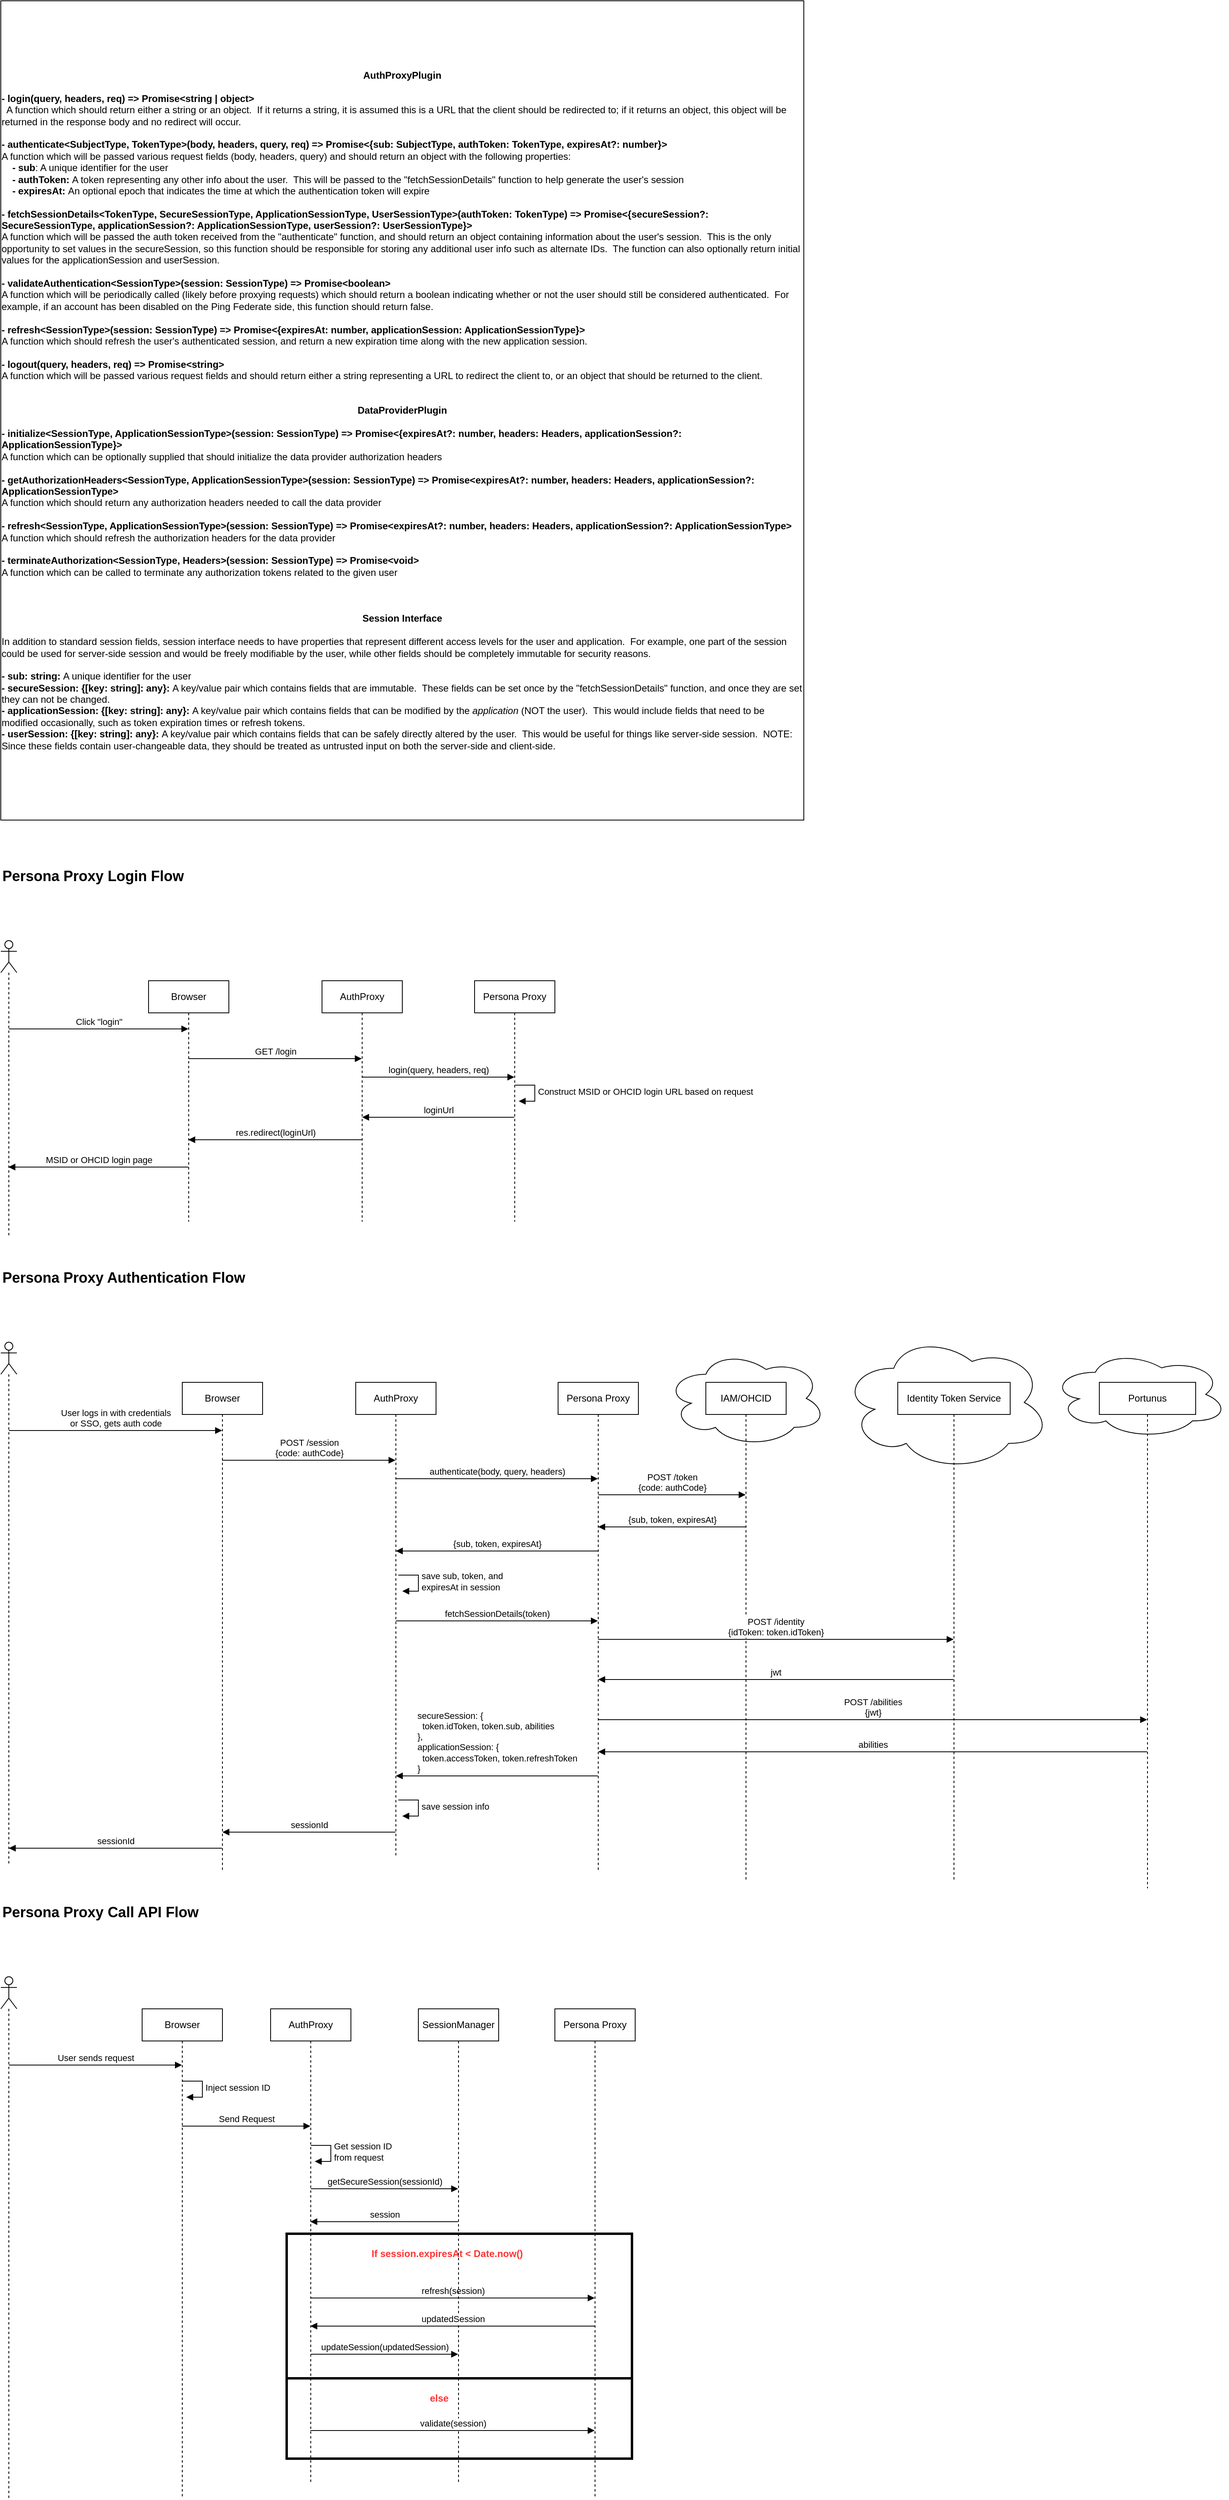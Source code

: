<mxfile version="14.4.4" type="github">
  <diagram name="Page-1" id="9f46799a-70d6-7492-0946-bef42562c5a5">
    <mxGraphModel dx="2254" dy="3366" grid="1" gridSize="10" guides="1" tooltips="1" connect="1" arrows="1" fold="1" page="1" pageScale="1" pageWidth="1100" pageHeight="850" background="#ffffff" math="0" shadow="0">
      <root>
        <mxCell id="0" />
        <mxCell id="1" parent="0" />
        <mxCell id="U6y2hWdJB_3HYAMK6PYz-104" value="" style="rounded=0;whiteSpace=wrap;html=1;align=center;strokeWidth=3;" vertex="1" parent="1">
          <mxGeometry x="140" y="1260" width="430" height="100" as="geometry" />
        </mxCell>
        <mxCell id="U6y2hWdJB_3HYAMK6PYz-101" value="" style="rounded=0;whiteSpace=wrap;html=1;align=center;strokeWidth=3;" vertex="1" parent="1">
          <mxGeometry x="140" y="1080" width="430" height="180" as="geometry" />
        </mxCell>
        <mxCell id="U6y2hWdJB_3HYAMK6PYz-72" value="" style="ellipse;shape=cloud;whiteSpace=wrap;html=1;align=center;" vertex="1" parent="1">
          <mxGeometry x="1092" y="-20" width="220" height="110" as="geometry" />
        </mxCell>
        <mxCell id="U6y2hWdJB_3HYAMK6PYz-67" value="" style="ellipse;shape=cloud;whiteSpace=wrap;html=1;align=center;" vertex="1" parent="1">
          <mxGeometry x="831" y="-40" width="260" height="170" as="geometry" />
        </mxCell>
        <mxCell id="U6y2hWdJB_3HYAMK6PYz-58" value="" style="ellipse;shape=cloud;whiteSpace=wrap;html=1;align=center;" vertex="1" parent="1">
          <mxGeometry x="612" y="-20" width="200" height="120" as="geometry" />
        </mxCell>
        <mxCell id="w1PzRN34txhDw9UbGB5l-34" value="&lt;b&gt;AuthProxyPlugin&lt;/b&gt;&lt;br&gt;&lt;br&gt;&lt;div style=&quot;text-align: left&quot;&gt;&lt;b&gt;- login(query, headers, req) =&amp;gt; Promise&amp;lt;string | object&amp;gt;&lt;/b&gt;&lt;/div&gt;&lt;div style=&quot;text-align: left&quot;&gt;&amp;nbsp; A function which should return either a string or an object.&amp;nbsp; If it returns a string, it is assumed this is a URL that the client should be redirected to; if it returns an object, this object will be returned in the response body and no redirect will occur.&lt;/div&gt;&lt;div style=&quot;text-align: left&quot;&gt;&lt;br&gt;&lt;/div&gt;&lt;div style=&quot;text-align: left&quot;&gt;&lt;b&gt;- authenticate&amp;lt;SubjectType, TokenType&amp;gt;(body, headers, query, req) =&amp;gt; Promise&amp;lt;{sub: SubjectType, authToken: TokenType, expiresAt?: number}&amp;gt;&lt;/b&gt;&lt;/div&gt;&lt;div style=&quot;text-align: left&quot;&gt;A function which will be passed various request fields (body, headers, query) and should return an object with the following properties:&lt;/div&gt;&lt;div style=&quot;text-align: left&quot;&gt;&amp;nbsp; &amp;nbsp; &lt;b&gt;- sub&lt;/b&gt;: A unique identifier for the user&lt;/div&gt;&lt;div style=&quot;text-align: left&quot;&gt;&amp;nbsp; &amp;nbsp; &lt;b&gt;- authToken:&lt;/b&gt;&amp;nbsp;A token representing any other info about the user.&amp;nbsp; This will be passed to the &quot;fetchSessionDetails&quot; function to help generate the user&#39;s session&lt;/div&gt;&lt;div style=&quot;text-align: left&quot;&gt;&amp;nbsp; &amp;nbsp; &lt;b&gt;- expiresAt:&lt;/b&gt;&amp;nbsp;An optional epoch that indicates the time at which the authentication token will expire&lt;/div&gt;&lt;div style=&quot;text-align: left&quot;&gt;&lt;br&gt;&lt;/div&gt;&lt;div style=&quot;text-align: left&quot;&gt;&lt;b&gt;- fetchSessionDetails&amp;lt;TokenType, SecureSessionType, ApplicationSessionType, UserSessionType&amp;gt;(authToken: TokenType) =&amp;gt; Promise&amp;lt;{secureSession?: SecureSessionType, applicationSession?: ApplicationSessionType, userSession?: UserSessionType}&amp;gt;&lt;/b&gt;&lt;/div&gt;&lt;div style=&quot;text-align: left&quot;&gt;A function which will be passed the auth token received from the &quot;authenticate&quot; function, and should return an object containing information about the user&#39;s session.&amp;nbsp; This is the only opportunity to set values in the secureSession, so this function should be responsible for storing any additional user info such as alternate IDs.&amp;nbsp; The function can also optionally return initial values for the applicationSession and userSession.&lt;/div&gt;&lt;div style=&quot;text-align: left&quot;&gt;&lt;b&gt;&lt;br&gt;&lt;/b&gt;&lt;/div&gt;&lt;div style=&quot;text-align: left&quot;&gt;&lt;b&gt;- validateAuthentication&amp;lt;SessionType&amp;gt;(session: SessionType) =&amp;gt; Promise&amp;lt;boolean&amp;gt;&lt;/b&gt;&lt;/div&gt;&lt;div style=&quot;text-align: left&quot;&gt;A function which will be periodically called (likely before proxying requests) which should return a boolean indicating whether or not the user should still be considered authenticated.&amp;nbsp; For example, if an account has been disabled on the Ping Federate side, this function should return false.&lt;/div&gt;&lt;div style=&quot;text-align: left&quot;&gt;&lt;br&gt;&lt;/div&gt;&lt;div style=&quot;text-align: left&quot;&gt;&lt;b&gt;- refresh&amp;lt;SessionType&amp;gt;(session: SessionType) =&amp;gt; Promise&amp;lt;{expiresAt: number, applicationSession: ApplicationSessionType}&amp;gt;&lt;/b&gt;&lt;/div&gt;&lt;div style=&quot;text-align: left&quot;&gt;A function which should refresh the user&#39;s authenticated session, and return a new expiration time along with the new application session.&lt;/div&gt;&lt;div style=&quot;text-align: left&quot;&gt;&lt;b&gt;&lt;br&gt;&lt;/b&gt;&lt;/div&gt;&lt;div style=&quot;text-align: left&quot;&gt;&lt;b&gt;- logout(query, headers, req) =&amp;gt; Promise&amp;lt;string&amp;gt;&amp;nbsp;&lt;/b&gt;&lt;/div&gt;&lt;div style=&quot;text-align: left&quot;&gt;A function which will be passed various request fields and should return either a string representing a URL to redirect the client to, or an object that should be returned to the client.&lt;/div&gt;&lt;div style=&quot;text-align: left&quot;&gt;&lt;br&gt;&lt;/div&gt;&lt;div style=&quot;text-align: left&quot;&gt;&lt;br&gt;&lt;/div&gt;&lt;div&gt;&lt;b&gt;DataProviderPlugin&lt;/b&gt;&lt;/div&gt;&lt;div&gt;&lt;b&gt;&lt;br&gt;&lt;/b&gt;&lt;/div&gt;&lt;div style=&quot;text-align: left&quot;&gt;&lt;b&gt;- initialize&amp;lt;SessionType, ApplicationSessionType&amp;gt;(session: SessionType) =&amp;gt; Promise&amp;lt;{expiresAt?: number, headers: Headers, applicationSession?: ApplicationSessionType}&amp;gt;&lt;/b&gt;&lt;/div&gt;&lt;div style=&quot;text-align: left&quot;&gt;A function which can be optionally supplied that should initialize the data provider authorization headers&lt;/div&gt;&lt;div style=&quot;text-align: left&quot;&gt;&lt;br&gt;&lt;/div&gt;&lt;div style=&quot;text-align: left&quot;&gt;&lt;b&gt;- getAuthorizationHeaders&amp;lt;&lt;/b&gt;&lt;b&gt;SessionType, ApplicationSessionType&lt;/b&gt;&lt;b&gt;&amp;gt;(session: SessionType) =&amp;gt; Promise&amp;lt;&lt;/b&gt;&lt;b&gt;expiresAt?: number, headers: Headers, applicationSession?: ApplicationSessionType&lt;/b&gt;&lt;b&gt;&amp;gt;&lt;/b&gt;&lt;/div&gt;&lt;div style=&quot;text-align: left&quot;&gt;A function which should return any authorization headers needed to call the data provider&lt;/div&gt;&lt;div style=&quot;text-align: left&quot;&gt;&lt;br&gt;&lt;/div&gt;&lt;div style=&quot;text-align: left&quot;&gt;&lt;b&gt;- refresh&amp;lt;&lt;/b&gt;&lt;b&gt;SessionType, ApplicationSessionType&lt;/b&gt;&lt;b&gt;&amp;gt;(session: SessionType) =&amp;gt;&amp;nbsp;&lt;/b&gt;&lt;b&gt;Promise&amp;lt;&lt;/b&gt;&lt;b&gt;expiresAt?: number, headers: Headers, applicationSession?: ApplicationSessionType&lt;/b&gt;&lt;b&gt;&amp;gt;&lt;/b&gt;&lt;/div&gt;&lt;div style=&quot;text-align: left&quot;&gt;A function which should refresh the authorization headers for the data provider&lt;/div&gt;&lt;div style=&quot;text-align: left&quot;&gt;&lt;br&gt;&lt;/div&gt;&lt;div style=&quot;text-align: left&quot;&gt;&lt;b&gt;- terminateAuthorization&amp;lt;SessionType, Headers&amp;gt;(session: SessionType) =&amp;gt; Promise&amp;lt;void&amp;gt;&lt;/b&gt;&lt;/div&gt;&lt;div style=&quot;text-align: left&quot;&gt;A function which can be called to terminate any authorization tokens related to the given user&lt;/div&gt;&lt;div style=&quot;text-align: left&quot;&gt;&lt;br&gt;&lt;/div&gt;&lt;div style=&quot;text-align: left&quot;&gt;&lt;br&gt;&lt;/div&gt;&lt;div style=&quot;text-align: left&quot;&gt;&lt;br&gt;&lt;/div&gt;&lt;div&gt;&lt;b&gt;Session Interface&lt;/b&gt;&lt;/div&gt;&lt;div&gt;&lt;b&gt;&lt;br&gt;&lt;/b&gt;&lt;/div&gt;&lt;div style=&quot;text-align: left&quot;&gt;In addition to standard session fields, session interface needs to have properties that represent different access levels for the user and application.&amp;nbsp; For example, one part of the session could be used for server-side session and would be freely modifiable by the user, while other fields should be completely immutable for security reasons.&lt;/div&gt;&lt;div style=&quot;text-align: left&quot;&gt;&lt;br&gt;&lt;/div&gt;&lt;div style=&quot;text-align: left&quot;&gt;&lt;b&gt;- sub: string:&lt;/b&gt;&amp;nbsp;A unique identifier for the user&lt;/div&gt;&lt;div style=&quot;text-align: left&quot;&gt;&lt;b&gt;- secureSession: {[key: string]: any}:&lt;/b&gt;&amp;nbsp;A key/value pair which contains fields that are immutable.&amp;nbsp; These fields can be set once by the &quot;fetchSessionDetails&quot; function, and once they are set they can not be changed.&lt;/div&gt;&lt;div style=&quot;text-align: left&quot;&gt;&lt;b&gt;- applicationSession:&amp;nbsp;&lt;/b&gt;&lt;b&gt;{[key: string]: any}:&lt;/b&gt;&lt;span&gt;&amp;nbsp;A key/value pair which contains fields that can be modified by the &lt;i&gt;application&lt;/i&gt;&amp;nbsp;(NOT the user).&amp;nbsp; This would include fields that need to be modified occasionally, such as token expiration times or refresh tokens.&lt;/span&gt;&lt;/div&gt;&lt;div style=&quot;text-align: left&quot;&gt;&lt;span&gt;&lt;b&gt;- userSession:&amp;nbsp;&lt;/b&gt;&lt;/span&gt;&lt;b&gt;{[key: string]: any}:&lt;/b&gt;&lt;span&gt;&amp;nbsp;A key/value pair which contains fields that can be safely directly altered by the user.&amp;nbsp; This would be useful for things like server-side session.&amp;nbsp; NOTE: Since these fields contain user-changeable data, they should be treated as untrusted input on both the server-side and client-side.&lt;/span&gt;&lt;/div&gt;" style="rounded=0;whiteSpace=wrap;html=1;" parent="1" vertex="1">
          <mxGeometry x="-216" y="-1700" width="1000" height="1020" as="geometry" />
        </mxCell>
        <mxCell id="U6y2hWdJB_3HYAMK6PYz-29" value="&lt;b&gt;&lt;font style=&quot;font-size: 18px&quot;&gt;Persona Proxy Login Flow&lt;/font&gt;&lt;/b&gt;" style="text;html=1;strokeColor=none;fillColor=none;align=left;verticalAlign=middle;whiteSpace=wrap;rounded=0;" vertex="1" parent="1">
          <mxGeometry x="-216" y="-620" width="520" height="20" as="geometry" />
        </mxCell>
        <mxCell id="U6y2hWdJB_3HYAMK6PYz-30" value="Browser" style="shape=umlLifeline;perimeter=lifelinePerimeter;whiteSpace=wrap;html=1;container=1;collapsible=0;recursiveResize=0;outlineConnect=0;" vertex="1" parent="1">
          <mxGeometry x="-32" y="-480" width="100" height="300" as="geometry" />
        </mxCell>
        <mxCell id="U6y2hWdJB_3HYAMK6PYz-31" value="" style="shape=umlLifeline;participant=umlActor;perimeter=lifelinePerimeter;whiteSpace=wrap;html=1;container=1;collapsible=0;recursiveResize=0;verticalAlign=top;spacingTop=36;outlineConnect=0;" vertex="1" parent="1">
          <mxGeometry x="-216" y="-530" width="20" height="370" as="geometry" />
        </mxCell>
        <mxCell id="U6y2hWdJB_3HYAMK6PYz-32" value="Click &quot;login&quot;" style="html=1;verticalAlign=bottom;endArrow=block;" edge="1" parent="U6y2hWdJB_3HYAMK6PYz-31" target="U6y2hWdJB_3HYAMK6PYz-30">
          <mxGeometry width="80" relative="1" as="geometry">
            <mxPoint x="10" y="110" as="sourcePoint" />
            <mxPoint x="90" y="110" as="targetPoint" />
          </mxGeometry>
        </mxCell>
        <mxCell id="U6y2hWdJB_3HYAMK6PYz-33" value="AuthProxy" style="shape=umlLifeline;perimeter=lifelinePerimeter;whiteSpace=wrap;html=1;container=1;collapsible=0;recursiveResize=0;outlineConnect=0;" vertex="1" parent="1">
          <mxGeometry x="184" y="-480" width="100" height="300" as="geometry" />
        </mxCell>
        <mxCell id="U6y2hWdJB_3HYAMK6PYz-34" value="GET /login" style="html=1;verticalAlign=bottom;endArrow=block;" edge="1" parent="1">
          <mxGeometry width="80" relative="1" as="geometry">
            <mxPoint x="17.5" y="-383" as="sourcePoint" />
            <mxPoint x="233.5" y="-383" as="targetPoint" />
          </mxGeometry>
        </mxCell>
        <mxCell id="U6y2hWdJB_3HYAMK6PYz-35" value="Persona Proxy" style="shape=umlLifeline;perimeter=lifelinePerimeter;whiteSpace=wrap;html=1;container=1;collapsible=0;recursiveResize=0;outlineConnect=0;" vertex="1" parent="1">
          <mxGeometry x="374" y="-480" width="100" height="300" as="geometry" />
        </mxCell>
        <mxCell id="U6y2hWdJB_3HYAMK6PYz-36" value="login(query, headers, req)" style="html=1;verticalAlign=bottom;endArrow=block;" edge="1" parent="1" source="U6y2hWdJB_3HYAMK6PYz-33" target="U6y2hWdJB_3HYAMK6PYz-35">
          <mxGeometry width="80" relative="1" as="geometry">
            <mxPoint x="240" y="-360" as="sourcePoint" />
            <mxPoint x="400" y="-360" as="targetPoint" />
            <Array as="points">
              <mxPoint x="250" y="-360" />
            </Array>
          </mxGeometry>
        </mxCell>
        <mxCell id="U6y2hWdJB_3HYAMK6PYz-37" value="loginUrl" style="html=1;verticalAlign=bottom;endArrow=block;" edge="1" parent="1" source="U6y2hWdJB_3HYAMK6PYz-35" target="U6y2hWdJB_3HYAMK6PYz-33">
          <mxGeometry width="80" relative="1" as="geometry">
            <mxPoint x="410" y="-310" as="sourcePoint" />
            <mxPoint x="250" y="-310" as="targetPoint" />
            <Array as="points">
              <mxPoint x="250" y="-310" />
            </Array>
          </mxGeometry>
        </mxCell>
        <mxCell id="U6y2hWdJB_3HYAMK6PYz-38" value="res.redirect(loginUrl)" style="html=1;verticalAlign=bottom;endArrow=block;" edge="1" parent="1">
          <mxGeometry width="80" relative="1" as="geometry">
            <mxPoint x="233.5" y="-282" as="sourcePoint" />
            <mxPoint x="17.5" y="-282" as="targetPoint" />
          </mxGeometry>
        </mxCell>
        <mxCell id="U6y2hWdJB_3HYAMK6PYz-39" value="MSID or OHCID login page" style="html=1;verticalAlign=bottom;endArrow=block;" edge="1" parent="1">
          <mxGeometry width="80" relative="1" as="geometry">
            <mxPoint x="17.5" y="-248" as="sourcePoint" />
            <mxPoint x="-206.5" y="-248" as="targetPoint" />
          </mxGeometry>
        </mxCell>
        <mxCell id="U6y2hWdJB_3HYAMK6PYz-41" value="Construct MSID or OHCID login URL based on request" style="edgeStyle=orthogonalEdgeStyle;html=1;align=left;spacingLeft=2;endArrow=block;rounded=0;entryX=1;entryY=0;" edge="1" parent="1">
          <mxGeometry relative="1" as="geometry">
            <mxPoint x="424" y="-350" as="sourcePoint" />
            <Array as="points">
              <mxPoint x="449" y="-350" />
            </Array>
            <mxPoint x="429" y="-330" as="targetPoint" />
          </mxGeometry>
        </mxCell>
        <mxCell id="U6y2hWdJB_3HYAMK6PYz-42" value="&lt;b&gt;&lt;font style=&quot;font-size: 18px&quot;&gt;Persona Proxy Authentication Flow&lt;/font&gt;&lt;/b&gt;" style="text;html=1;strokeColor=none;fillColor=none;align=left;verticalAlign=middle;whiteSpace=wrap;rounded=0;" vertex="1" parent="1">
          <mxGeometry x="-216" y="-120" width="520" height="20" as="geometry" />
        </mxCell>
        <mxCell id="U6y2hWdJB_3HYAMK6PYz-43" value="Browser" style="shape=umlLifeline;perimeter=lifelinePerimeter;whiteSpace=wrap;html=1;container=1;collapsible=0;recursiveResize=0;outlineConnect=0;" vertex="1" parent="1">
          <mxGeometry x="10" y="20" width="100" height="610" as="geometry" />
        </mxCell>
        <mxCell id="U6y2hWdJB_3HYAMK6PYz-44" value="" style="shape=umlLifeline;participant=umlActor;perimeter=lifelinePerimeter;whiteSpace=wrap;html=1;container=1;collapsible=0;recursiveResize=0;verticalAlign=top;spacingTop=36;outlineConnect=0;" vertex="1" parent="1">
          <mxGeometry x="-216" y="-30" width="20" height="650" as="geometry" />
        </mxCell>
        <mxCell id="U6y2hWdJB_3HYAMK6PYz-45" value="User logs in with credentials&lt;br&gt;or SSO, gets auth code" style="html=1;verticalAlign=bottom;endArrow=block;" edge="1" parent="U6y2hWdJB_3HYAMK6PYz-44" target="U6y2hWdJB_3HYAMK6PYz-43">
          <mxGeometry width="80" relative="1" as="geometry">
            <mxPoint x="10" y="110" as="sourcePoint" />
            <mxPoint x="90" y="110" as="targetPoint" />
          </mxGeometry>
        </mxCell>
        <mxCell id="U6y2hWdJB_3HYAMK6PYz-46" value="AuthProxy" style="shape=umlLifeline;perimeter=lifelinePerimeter;whiteSpace=wrap;html=1;container=1;collapsible=0;recursiveResize=0;outlineConnect=0;" vertex="1" parent="1">
          <mxGeometry x="226" y="20" width="100" height="590" as="geometry" />
        </mxCell>
        <mxCell id="U6y2hWdJB_3HYAMK6PYz-78" value="save session info" style="edgeStyle=orthogonalEdgeStyle;html=1;align=left;spacingLeft=2;endArrow=block;rounded=0;entryX=1;entryY=0;" edge="1" parent="U6y2hWdJB_3HYAMK6PYz-46">
          <mxGeometry relative="1" as="geometry">
            <mxPoint x="53" y="520" as="sourcePoint" />
            <Array as="points">
              <mxPoint x="78" y="520" />
            </Array>
            <mxPoint x="58" y="540" as="targetPoint" />
          </mxGeometry>
        </mxCell>
        <mxCell id="U6y2hWdJB_3HYAMK6PYz-47" value="POST /session&lt;br&gt;{code: authCode}" style="html=1;verticalAlign=bottom;endArrow=block;" edge="1" parent="1">
          <mxGeometry width="80" relative="1" as="geometry">
            <mxPoint x="59.5" y="117" as="sourcePoint" />
            <mxPoint x="275.5" y="117" as="targetPoint" />
          </mxGeometry>
        </mxCell>
        <mxCell id="U6y2hWdJB_3HYAMK6PYz-48" value="Persona Proxy" style="shape=umlLifeline;perimeter=lifelinePerimeter;whiteSpace=wrap;html=1;container=1;collapsible=0;recursiveResize=0;outlineConnect=0;" vertex="1" parent="1">
          <mxGeometry x="478" y="20" width="100" height="610" as="geometry" />
        </mxCell>
        <mxCell id="U6y2hWdJB_3HYAMK6PYz-49" value="authenticate(body, query, headers)" style="html=1;verticalAlign=bottom;endArrow=block;" edge="1" parent="1" source="U6y2hWdJB_3HYAMK6PYz-46" target="U6y2hWdJB_3HYAMK6PYz-48">
          <mxGeometry width="80" relative="1" as="geometry">
            <mxPoint x="282" y="140" as="sourcePoint" />
            <mxPoint x="442" y="140" as="targetPoint" />
            <Array as="points">
              <mxPoint x="292" y="140" />
            </Array>
          </mxGeometry>
        </mxCell>
        <mxCell id="U6y2hWdJB_3HYAMK6PYz-54" value="IAM/OHCID" style="shape=umlLifeline;perimeter=lifelinePerimeter;whiteSpace=wrap;html=1;container=1;collapsible=0;recursiveResize=0;outlineConnect=0;align=center;" vertex="1" parent="1">
          <mxGeometry x="662" y="20" width="100" height="620" as="geometry" />
        </mxCell>
        <mxCell id="U6y2hWdJB_3HYAMK6PYz-56" value="{sub, token, expiresAt}" style="html=1;verticalAlign=bottom;endArrow=block;" edge="1" parent="1" source="U6y2hWdJB_3HYAMK6PYz-54" target="U6y2hWdJB_3HYAMK6PYz-48">
          <mxGeometry width="80" relative="1" as="geometry">
            <mxPoint x="582" y="210" as="sourcePoint" />
            <mxPoint x="662" y="210" as="targetPoint" />
            <Array as="points">
              <mxPoint x="682" y="200" />
            </Array>
          </mxGeometry>
        </mxCell>
        <mxCell id="U6y2hWdJB_3HYAMK6PYz-57" value="POST /token&lt;br&gt;{code: authCode}" style="html=1;verticalAlign=bottom;endArrow=block;" edge="1" parent="1" source="U6y2hWdJB_3HYAMK6PYz-48" target="U6y2hWdJB_3HYAMK6PYz-54">
          <mxGeometry width="80" relative="1" as="geometry">
            <mxPoint x="582" y="170" as="sourcePoint" />
            <mxPoint x="662" y="170" as="targetPoint" />
            <Array as="points">
              <mxPoint x="602" y="160" />
            </Array>
          </mxGeometry>
        </mxCell>
        <mxCell id="U6y2hWdJB_3HYAMK6PYz-59" value="{sub, token, expiresAt}" style="html=1;verticalAlign=bottom;endArrow=block;" edge="1" parent="1" source="U6y2hWdJB_3HYAMK6PYz-48" target="U6y2hWdJB_3HYAMK6PYz-46">
          <mxGeometry width="80" relative="1" as="geometry">
            <mxPoint x="350" y="280" as="sourcePoint" />
            <mxPoint x="430" y="280" as="targetPoint" />
            <Array as="points">
              <mxPoint x="430" y="230" />
            </Array>
          </mxGeometry>
        </mxCell>
        <mxCell id="U6y2hWdJB_3HYAMK6PYz-61" value="fetchSessionDetails(token)" style="html=1;verticalAlign=bottom;endArrow=block;" edge="1" parent="1" target="U6y2hWdJB_3HYAMK6PYz-48">
          <mxGeometry width="80" relative="1" as="geometry">
            <mxPoint x="275.833" y="317" as="sourcePoint" />
            <mxPoint x="465.5" y="317" as="targetPoint" />
            <Array as="points">
              <mxPoint x="310" y="317" />
              <mxPoint x="430" y="317" />
              <mxPoint x="440" y="317" />
            </Array>
          </mxGeometry>
        </mxCell>
        <mxCell id="U6y2hWdJB_3HYAMK6PYz-63" value="save sub, token, and&lt;br&gt;expiresAt in session" style="edgeStyle=orthogonalEdgeStyle;html=1;align=left;spacingLeft=2;endArrow=block;rounded=0;entryX=1;entryY=0;" edge="1" parent="1">
          <mxGeometry relative="1" as="geometry">
            <mxPoint x="279" y="260" as="sourcePoint" />
            <Array as="points">
              <mxPoint x="304" y="260" />
            </Array>
            <mxPoint x="284" y="280" as="targetPoint" />
          </mxGeometry>
        </mxCell>
        <mxCell id="U6y2hWdJB_3HYAMK6PYz-64" value="Identity Token Service" style="shape=umlLifeline;perimeter=lifelinePerimeter;whiteSpace=wrap;html=1;container=1;collapsible=0;recursiveResize=0;outlineConnect=0;align=center;" vertex="1" parent="1">
          <mxGeometry x="901" y="20" width="140" height="620" as="geometry" />
        </mxCell>
        <mxCell id="U6y2hWdJB_3HYAMK6PYz-68" value="POST /identity&lt;br&gt;{idToken: token.idToken}" style="html=1;verticalAlign=bottom;endArrow=block;" edge="1" parent="1">
          <mxGeometry width="80" relative="1" as="geometry">
            <mxPoint x="527.833" y="340" as="sourcePoint" />
            <mxPoint x="970.5" y="340" as="targetPoint" />
          </mxGeometry>
        </mxCell>
        <mxCell id="U6y2hWdJB_3HYAMK6PYz-69" value="jwt" style="html=1;verticalAlign=bottom;endArrow=block;" edge="1" parent="1" source="U6y2hWdJB_3HYAMK6PYz-64" target="U6y2hWdJB_3HYAMK6PYz-48">
          <mxGeometry width="80" relative="1" as="geometry">
            <mxPoint x="792" y="390" as="sourcePoint" />
            <mxPoint x="872" y="390" as="targetPoint" />
            <Array as="points">
              <mxPoint x="642" y="390" />
              <mxPoint x="572" y="390" />
            </Array>
          </mxGeometry>
        </mxCell>
        <mxCell id="U6y2hWdJB_3HYAMK6PYz-70" value="Portunus" style="shape=umlLifeline;perimeter=lifelinePerimeter;whiteSpace=wrap;html=1;container=1;collapsible=0;recursiveResize=0;outlineConnect=0;align=center;" vertex="1" parent="1">
          <mxGeometry x="1152" y="20" width="120" height="630" as="geometry" />
        </mxCell>
        <mxCell id="U6y2hWdJB_3HYAMK6PYz-73" value="POST /abilities&lt;br&gt;{jwt}" style="html=1;verticalAlign=bottom;endArrow=block;" edge="1" parent="1" source="U6y2hWdJB_3HYAMK6PYz-48" target="U6y2hWdJB_3HYAMK6PYz-70">
          <mxGeometry width="80" relative="1" as="geometry">
            <mxPoint x="532.003" y="440" as="sourcePoint" />
            <mxPoint x="962" y="440" as="targetPoint" />
            <Array as="points">
              <mxPoint x="852" y="440" />
            </Array>
          </mxGeometry>
        </mxCell>
        <mxCell id="U6y2hWdJB_3HYAMK6PYz-75" value="abilities" style="html=1;verticalAlign=bottom;endArrow=block;" edge="1" parent="1" source="U6y2hWdJB_3HYAMK6PYz-70" target="U6y2hWdJB_3HYAMK6PYz-48">
          <mxGeometry width="80" relative="1" as="geometry">
            <mxPoint x="1062" y="540" as="sourcePoint" />
            <mxPoint x="1142" y="540" as="targetPoint" />
            <Array as="points">
              <mxPoint x="1082" y="480" />
            </Array>
          </mxGeometry>
        </mxCell>
        <mxCell id="U6y2hWdJB_3HYAMK6PYz-76" value="&lt;div style=&quot;text-align: left&quot;&gt;secureSession: {&lt;br&gt;&lt;/div&gt;&lt;div style=&quot;text-align: left&quot;&gt;&amp;nbsp; token.idToken, token.sub, abilities&lt;/div&gt;&lt;div style=&quot;text-align: left&quot;&gt;},&lt;/div&gt;&lt;div style=&quot;text-align: left&quot;&gt;applicationSession: {&lt;/div&gt;&lt;div style=&quot;text-align: left&quot;&gt;&amp;nbsp; token.accessToken, token.refreshToken&lt;/div&gt;&lt;div style=&quot;text-align: left&quot;&gt;}&lt;/div&gt;" style="html=1;verticalAlign=bottom;endArrow=block;" edge="1" parent="1" source="U6y2hWdJB_3HYAMK6PYz-48" target="U6y2hWdJB_3HYAMK6PYz-46">
          <mxGeometry width="80" relative="1" as="geometry">
            <mxPoint x="330" y="590" as="sourcePoint" />
            <mxPoint x="410" y="590" as="targetPoint" />
            <Array as="points">
              <mxPoint x="320" y="510" />
            </Array>
          </mxGeometry>
        </mxCell>
        <mxCell id="U6y2hWdJB_3HYAMK6PYz-79" value="sessionId" style="html=1;verticalAlign=bottom;endArrow=block;" edge="1" parent="1" source="U6y2hWdJB_3HYAMK6PYz-46" target="U6y2hWdJB_3HYAMK6PYz-43">
          <mxGeometry width="80" relative="1" as="geometry">
            <mxPoint x="160" y="610" as="sourcePoint" />
            <mxPoint x="240" y="610" as="targetPoint" />
            <Array as="points">
              <mxPoint x="240" y="580" />
            </Array>
          </mxGeometry>
        </mxCell>
        <mxCell id="U6y2hWdJB_3HYAMK6PYz-80" value="sessionId" style="html=1;verticalAlign=bottom;endArrow=block;" edge="1" parent="1" source="U6y2hWdJB_3HYAMK6PYz-43" target="U6y2hWdJB_3HYAMK6PYz-44">
          <mxGeometry width="80" relative="1" as="geometry">
            <mxPoint x="-120" y="600" as="sourcePoint" />
            <mxPoint x="-40" y="600" as="targetPoint" />
            <Array as="points">
              <mxPoint x="-40" y="600" />
            </Array>
          </mxGeometry>
        </mxCell>
        <mxCell id="U6y2hWdJB_3HYAMK6PYz-81" value="&lt;b&gt;&lt;font style=&quot;font-size: 18px&quot;&gt;Persona Proxy Call API Flow&lt;/font&gt;&lt;/b&gt;" style="text;html=1;strokeColor=none;fillColor=none;align=left;verticalAlign=middle;whiteSpace=wrap;rounded=0;" vertex="1" parent="1">
          <mxGeometry x="-216" y="670" width="520" height="20" as="geometry" />
        </mxCell>
        <mxCell id="U6y2hWdJB_3HYAMK6PYz-82" value="" style="shape=umlLifeline;participant=umlActor;perimeter=lifelinePerimeter;whiteSpace=wrap;html=1;container=1;collapsible=0;recursiveResize=0;verticalAlign=top;spacingTop=36;outlineConnect=0;" vertex="1" parent="1">
          <mxGeometry x="-216" y="760" width="20" height="650" as="geometry" />
        </mxCell>
        <mxCell id="U6y2hWdJB_3HYAMK6PYz-83" value="User sends request" style="html=1;verticalAlign=bottom;endArrow=block;" edge="1" parent="U6y2hWdJB_3HYAMK6PYz-82" target="U6y2hWdJB_3HYAMK6PYz-84">
          <mxGeometry width="80" relative="1" as="geometry">
            <mxPoint x="10" y="110" as="sourcePoint" />
            <mxPoint x="90" y="110" as="targetPoint" />
          </mxGeometry>
        </mxCell>
        <mxCell id="U6y2hWdJB_3HYAMK6PYz-84" value="Browser" style="shape=umlLifeline;perimeter=lifelinePerimeter;whiteSpace=wrap;html=1;container=1;collapsible=0;recursiveResize=0;outlineConnect=0;" vertex="1" parent="1">
          <mxGeometry x="-40" y="800" width="100" height="610" as="geometry" />
        </mxCell>
        <mxCell id="U6y2hWdJB_3HYAMK6PYz-86" value="Inject session ID" style="edgeStyle=orthogonalEdgeStyle;html=1;align=left;spacingLeft=2;endArrow=block;rounded=0;entryX=1;entryY=0;" edge="1" parent="1">
          <mxGeometry relative="1" as="geometry">
            <mxPoint x="10" y="890" as="sourcePoint" />
            <Array as="points">
              <mxPoint x="35" y="890" />
            </Array>
            <mxPoint x="15" y="910" as="targetPoint" />
          </mxGeometry>
        </mxCell>
        <mxCell id="U6y2hWdJB_3HYAMK6PYz-87" value="AuthProxy" style="shape=umlLifeline;perimeter=lifelinePerimeter;whiteSpace=wrap;html=1;container=1;collapsible=0;recursiveResize=0;outlineConnect=0;" vertex="1" parent="1">
          <mxGeometry x="120" y="800" width="100" height="590" as="geometry" />
        </mxCell>
        <mxCell id="U6y2hWdJB_3HYAMK6PYz-92" value="getSecureSession(sessionId)" style="html=1;verticalAlign=bottom;endArrow=block;" edge="1" parent="U6y2hWdJB_3HYAMK6PYz-87">
          <mxGeometry width="80" relative="1" as="geometry">
            <mxPoint x="50" y="224" as="sourcePoint" />
            <mxPoint x="233.5" y="224" as="targetPoint" />
          </mxGeometry>
        </mxCell>
        <mxCell id="U6y2hWdJB_3HYAMK6PYz-94" value="refresh(session)" style="html=1;verticalAlign=bottom;endArrow=block;" edge="1" parent="U6y2hWdJB_3HYAMK6PYz-87">
          <mxGeometry width="80" relative="1" as="geometry">
            <mxPoint x="50" y="360" as="sourcePoint" />
            <mxPoint x="403.5" y="360" as="targetPoint" />
          </mxGeometry>
        </mxCell>
        <mxCell id="U6y2hWdJB_3HYAMK6PYz-97" value="updateSession(updatedSession)" style="html=1;verticalAlign=bottom;endArrow=block;" edge="1" parent="U6y2hWdJB_3HYAMK6PYz-87">
          <mxGeometry width="80" relative="1" as="geometry">
            <mxPoint x="50" y="430" as="sourcePoint" />
            <mxPoint x="233.5" y="430" as="targetPoint" />
          </mxGeometry>
        </mxCell>
        <mxCell id="U6y2hWdJB_3HYAMK6PYz-89" value="Send Request" style="html=1;verticalAlign=bottom;endArrow=block;" edge="1" parent="1">
          <mxGeometry width="80" relative="1" as="geometry">
            <mxPoint x="9.5" y="946" as="sourcePoint" />
            <mxPoint x="169.5" y="946" as="targetPoint" />
            <Array as="points">
              <mxPoint x="60" y="946" />
            </Array>
          </mxGeometry>
        </mxCell>
        <mxCell id="U6y2hWdJB_3HYAMK6PYz-90" value="Get session ID&lt;br&gt;from request" style="edgeStyle=orthogonalEdgeStyle;html=1;align=left;spacingLeft=2;endArrow=block;rounded=0;entryX=1;entryY=0;" edge="1" parent="1">
          <mxGeometry relative="1" as="geometry">
            <mxPoint x="170" y="970" as="sourcePoint" />
            <Array as="points">
              <mxPoint x="195" y="970" />
              <mxPoint x="195" y="990" />
            </Array>
            <mxPoint x="175" y="990" as="targetPoint" />
          </mxGeometry>
        </mxCell>
        <mxCell id="U6y2hWdJB_3HYAMK6PYz-91" value="SessionManager" style="shape=umlLifeline;perimeter=lifelinePerimeter;whiteSpace=wrap;html=1;container=1;collapsible=0;recursiveResize=0;outlineConnect=0;" vertex="1" parent="1">
          <mxGeometry x="304" y="800" width="100" height="590" as="geometry" />
        </mxCell>
        <mxCell id="U6y2hWdJB_3HYAMK6PYz-93" value="session" style="html=1;verticalAlign=bottom;endArrow=block;" edge="1" parent="1">
          <mxGeometry width="80" relative="1" as="geometry">
            <mxPoint x="353.5" y="1065" as="sourcePoint" />
            <mxPoint x="169.5" y="1065" as="targetPoint" />
          </mxGeometry>
        </mxCell>
        <mxCell id="U6y2hWdJB_3HYAMK6PYz-95" value="Persona Proxy" style="shape=umlLifeline;perimeter=lifelinePerimeter;whiteSpace=wrap;html=1;container=1;collapsible=0;recursiveResize=0;outlineConnect=0;" vertex="1" parent="1">
          <mxGeometry x="474" y="800" width="100" height="610" as="geometry" />
        </mxCell>
        <mxCell id="U6y2hWdJB_3HYAMK6PYz-96" value="updatedSession" style="html=1;verticalAlign=bottom;endArrow=block;" edge="1" parent="1">
          <mxGeometry width="80" relative="1" as="geometry">
            <mxPoint x="523.5" y="1195" as="sourcePoint" />
            <mxPoint x="169.5" y="1195" as="targetPoint" />
          </mxGeometry>
        </mxCell>
        <mxCell id="U6y2hWdJB_3HYAMK6PYz-102" value="&lt;b&gt;&lt;font color=&quot;#ff3333&quot;&gt;If session.expiresAt &amp;lt; Date.now()&lt;/font&gt;&lt;/b&gt;" style="text;html=1;strokeColor=none;fillColor=none;align=center;verticalAlign=middle;whiteSpace=wrap;rounded=0;" vertex="1" parent="1">
          <mxGeometry x="180" y="1095" width="320" height="20" as="geometry" />
        </mxCell>
        <mxCell id="U6y2hWdJB_3HYAMK6PYz-103" value="validate(session)" style="html=1;verticalAlign=bottom;endArrow=block;" edge="1" parent="1">
          <mxGeometry width="80" relative="1" as="geometry">
            <mxPoint x="169.5" y="1325" as="sourcePoint" />
            <mxPoint x="523.5" y="1325" as="targetPoint" />
          </mxGeometry>
        </mxCell>
        <mxCell id="U6y2hWdJB_3HYAMK6PYz-105" value="&lt;b&gt;&lt;font color=&quot;#ff3333&quot;&gt;else&lt;/font&gt;&lt;/b&gt;" style="text;html=1;strokeColor=none;fillColor=none;align=center;verticalAlign=middle;whiteSpace=wrap;rounded=0;" vertex="1" parent="1">
          <mxGeometry x="170" y="1275" width="320" height="20" as="geometry" />
        </mxCell>
      </root>
    </mxGraphModel>
  </diagram>
</mxfile>
